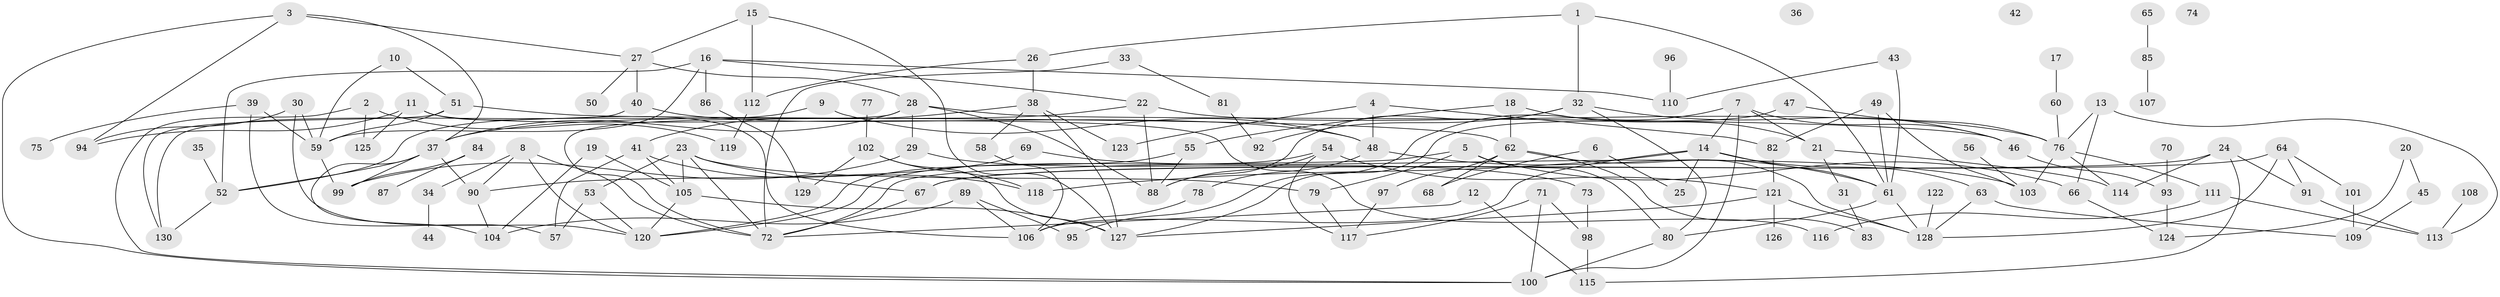 // Generated by graph-tools (version 1.1) at 2025/13/03/09/25 04:13:08]
// undirected, 130 vertices, 201 edges
graph export_dot {
graph [start="1"]
  node [color=gray90,style=filled];
  1;
  2;
  3;
  4;
  5;
  6;
  7;
  8;
  9;
  10;
  11;
  12;
  13;
  14;
  15;
  16;
  17;
  18;
  19;
  20;
  21;
  22;
  23;
  24;
  25;
  26;
  27;
  28;
  29;
  30;
  31;
  32;
  33;
  34;
  35;
  36;
  37;
  38;
  39;
  40;
  41;
  42;
  43;
  44;
  45;
  46;
  47;
  48;
  49;
  50;
  51;
  52;
  53;
  54;
  55;
  56;
  57;
  58;
  59;
  60;
  61;
  62;
  63;
  64;
  65;
  66;
  67;
  68;
  69;
  70;
  71;
  72;
  73;
  74;
  75;
  76;
  77;
  78;
  79;
  80;
  81;
  82;
  83;
  84;
  85;
  86;
  87;
  88;
  89;
  90;
  91;
  92;
  93;
  94;
  95;
  96;
  97;
  98;
  99;
  100;
  101;
  102;
  103;
  104;
  105;
  106;
  107;
  108;
  109;
  110;
  111;
  112;
  113;
  114;
  115;
  116;
  117;
  118;
  119;
  120;
  121;
  122;
  123;
  124;
  125;
  126;
  127;
  128;
  129;
  130;
  1 -- 26;
  1 -- 32;
  1 -- 61;
  2 -- 100;
  2 -- 119;
  2 -- 125;
  3 -- 27;
  3 -- 37;
  3 -- 94;
  3 -- 100;
  4 -- 48;
  4 -- 82;
  4 -- 123;
  5 -- 66;
  5 -- 72;
  5 -- 79;
  5 -- 80;
  6 -- 25;
  6 -- 68;
  7 -- 14;
  7 -- 21;
  7 -- 46;
  7 -- 95;
  7 -- 100;
  8 -- 34;
  8 -- 72;
  8 -- 90;
  8 -- 120;
  9 -- 48;
  9 -- 52;
  10 -- 51;
  10 -- 59;
  11 -- 94;
  11 -- 106;
  11 -- 116;
  11 -- 125;
  12 -- 72;
  12 -- 115;
  13 -- 66;
  13 -- 76;
  13 -- 113;
  14 -- 25;
  14 -- 61;
  14 -- 63;
  14 -- 106;
  14 -- 118;
  15 -- 27;
  15 -- 112;
  15 -- 127;
  16 -- 22;
  16 -- 52;
  16 -- 59;
  16 -- 86;
  16 -- 110;
  17 -- 60;
  18 -- 21;
  18 -- 55;
  18 -- 62;
  19 -- 104;
  19 -- 105;
  20 -- 45;
  20 -- 124;
  21 -- 31;
  21 -- 114;
  22 -- 37;
  22 -- 76;
  22 -- 88;
  23 -- 53;
  23 -- 67;
  23 -- 72;
  23 -- 79;
  23 -- 105;
  24 -- 67;
  24 -- 91;
  24 -- 114;
  24 -- 115;
  26 -- 38;
  26 -- 112;
  27 -- 28;
  27 -- 40;
  27 -- 50;
  28 -- 29;
  28 -- 37;
  28 -- 46;
  28 -- 72;
  28 -- 88;
  29 -- 73;
  29 -- 99;
  30 -- 59;
  30 -- 94;
  30 -- 120;
  31 -- 83;
  32 -- 46;
  32 -- 80;
  32 -- 88;
  32 -- 92;
  33 -- 72;
  33 -- 81;
  34 -- 44;
  35 -- 52;
  37 -- 52;
  37 -- 90;
  37 -- 99;
  37 -- 104;
  38 -- 41;
  38 -- 58;
  38 -- 123;
  38 -- 127;
  39 -- 57;
  39 -- 59;
  39 -- 75;
  40 -- 48;
  40 -- 130;
  41 -- 57;
  41 -- 105;
  41 -- 118;
  43 -- 61;
  43 -- 110;
  45 -- 109;
  46 -- 93;
  47 -- 76;
  47 -- 127;
  48 -- 61;
  48 -- 78;
  49 -- 61;
  49 -- 82;
  49 -- 103;
  51 -- 59;
  51 -- 62;
  51 -- 130;
  52 -- 130;
  53 -- 57;
  53 -- 120;
  54 -- 88;
  54 -- 117;
  54 -- 120;
  54 -- 121;
  55 -- 88;
  55 -- 120;
  56 -- 103;
  58 -- 106;
  59 -- 99;
  60 -- 76;
  61 -- 80;
  61 -- 128;
  62 -- 68;
  62 -- 83;
  62 -- 97;
  62 -- 128;
  63 -- 109;
  63 -- 128;
  64 -- 67;
  64 -- 91;
  64 -- 101;
  64 -- 128;
  65 -- 85;
  66 -- 124;
  67 -- 72;
  69 -- 90;
  69 -- 103;
  70 -- 93;
  71 -- 98;
  71 -- 100;
  71 -- 117;
  73 -- 98;
  76 -- 103;
  76 -- 111;
  76 -- 114;
  77 -- 102;
  78 -- 106;
  79 -- 117;
  80 -- 100;
  81 -- 92;
  82 -- 121;
  84 -- 87;
  84 -- 99;
  85 -- 107;
  86 -- 129;
  89 -- 95;
  89 -- 104;
  89 -- 106;
  90 -- 104;
  91 -- 113;
  93 -- 124;
  96 -- 110;
  97 -- 117;
  98 -- 115;
  101 -- 109;
  102 -- 118;
  102 -- 127;
  102 -- 129;
  105 -- 120;
  105 -- 127;
  108 -- 113;
  111 -- 113;
  111 -- 116;
  112 -- 119;
  121 -- 126;
  121 -- 127;
  121 -- 128;
  122 -- 128;
}
